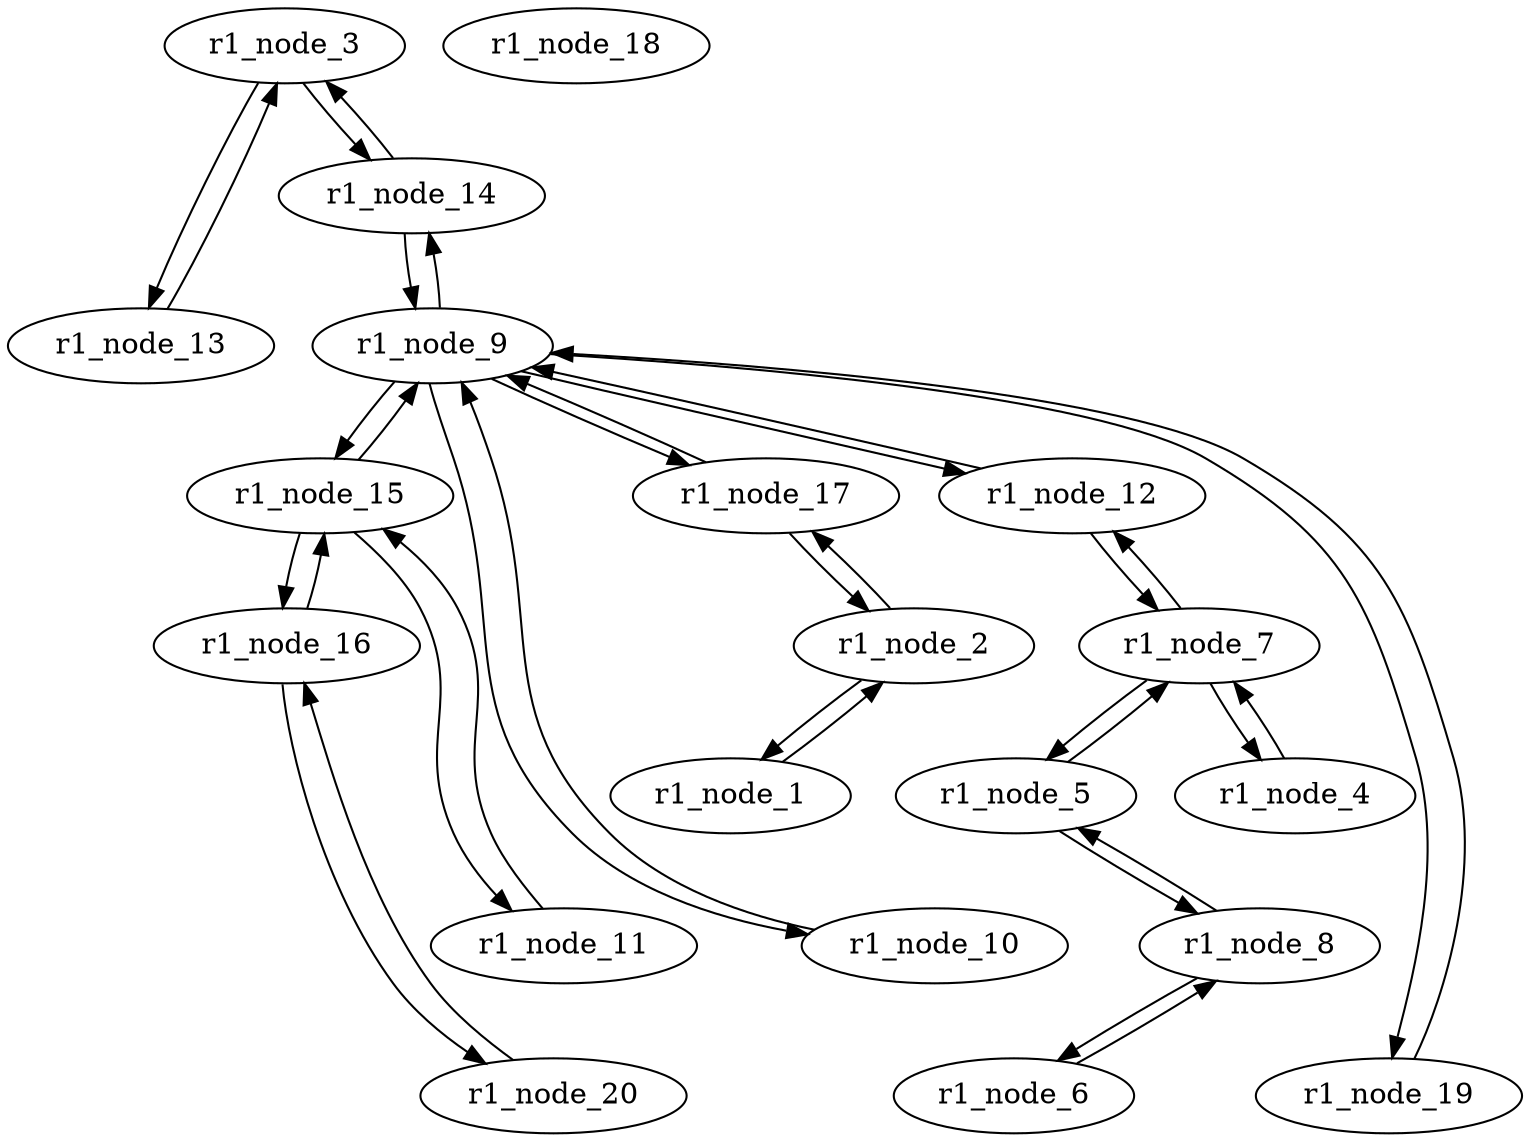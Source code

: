 strict digraph {


	"r1_node_3" [  weight=0 ];

	"r1_node_3" -> "r1_node_13" [  weight=0 ];

	"r1_node_3" -> "r1_node_14" [  weight=0 ];

	"r1_node_1" [  weight=0 ];

	"r1_node_1" -> "r1_node_2" [  weight=0 ];

	"r1_node_20" [  weight=0 ];

	"r1_node_20" -> "r1_node_16" [  weight=0 ];

	"r1_node_11" [  weight=0 ];

	"r1_node_11" -> "r1_node_15" [  weight=0 ];

	"r1_node_8" [  weight=0 ];

	"r1_node_8" -> "r1_node_5" [  weight=0 ];

	"r1_node_8" -> "r1_node_6" [  weight=0 ];

	"r1_node_16" [  weight=0 ];

	"r1_node_16" -> "r1_node_15" [  weight=0 ];

	"r1_node_16" -> "r1_node_20" [  weight=0 ];

	"r1_node_13" [  weight=0 ];

	"r1_node_13" -> "r1_node_3" [  weight=0 ];

	"r1_node_15" [  weight=0 ];

	"r1_node_15" -> "r1_node_16" [  weight=0 ];

	"r1_node_15" -> "r1_node_9" [  weight=0 ];

	"r1_node_15" -> "r1_node_11" [  weight=0 ];

	"r1_node_6" [  weight=0 ];

	"r1_node_6" -> "r1_node_8" [  weight=0 ];

	"r1_node_10" [  weight=0 ];

	"r1_node_10" -> "r1_node_9" [  weight=0 ];

	"r1_node_2" [  weight=0 ];

	"r1_node_2" -> "r1_node_1" [  weight=0 ];

	"r1_node_2" -> "r1_node_17" [  weight=0 ];

	"r1_node_12" [  weight=0 ];

	"r1_node_12" -> "r1_node_9" [  weight=0 ];

	"r1_node_12" -> "r1_node_7" [  weight=0 ];

	"r1_node_19" [  weight=0 ];

	"r1_node_19" -> "r1_node_9" [  weight=0 ];

	"r1_node_18" [  weight=0 ];

	"r1_node_14" [  weight=0 ];

	"r1_node_14" -> "r1_node_3" [  weight=0 ];

	"r1_node_14" -> "r1_node_9" [  weight=0 ];

	"r1_node_5" [  weight=0 ];

	"r1_node_5" -> "r1_node_7" [  weight=0 ];

	"r1_node_5" -> "r1_node_8" [  weight=0 ];

	"r1_node_17" [  weight=0 ];

	"r1_node_17" -> "r1_node_2" [  weight=0 ];

	"r1_node_17" -> "r1_node_9" [  weight=0 ];

	"r1_node_7" [  weight=0 ];

	"r1_node_7" -> "r1_node_5" [  weight=0 ];

	"r1_node_7" -> "r1_node_4" [  weight=0 ];

	"r1_node_7" -> "r1_node_12" [  weight=0 ];

	"r1_node_4" [  weight=0 ];

	"r1_node_4" -> "r1_node_7" [  weight=0 ];

	"r1_node_9" [  weight=0 ];

	"r1_node_9" -> "r1_node_17" [  weight=0 ];

	"r1_node_9" -> "r1_node_10" [  weight=0 ];

	"r1_node_9" -> "r1_node_12" [  weight=0 ];

	"r1_node_9" -> "r1_node_14" [  weight=0 ];

	"r1_node_9" -> "r1_node_15" [  weight=0 ];

	"r1_node_9" -> "r1_node_19" [  weight=0 ];

}
